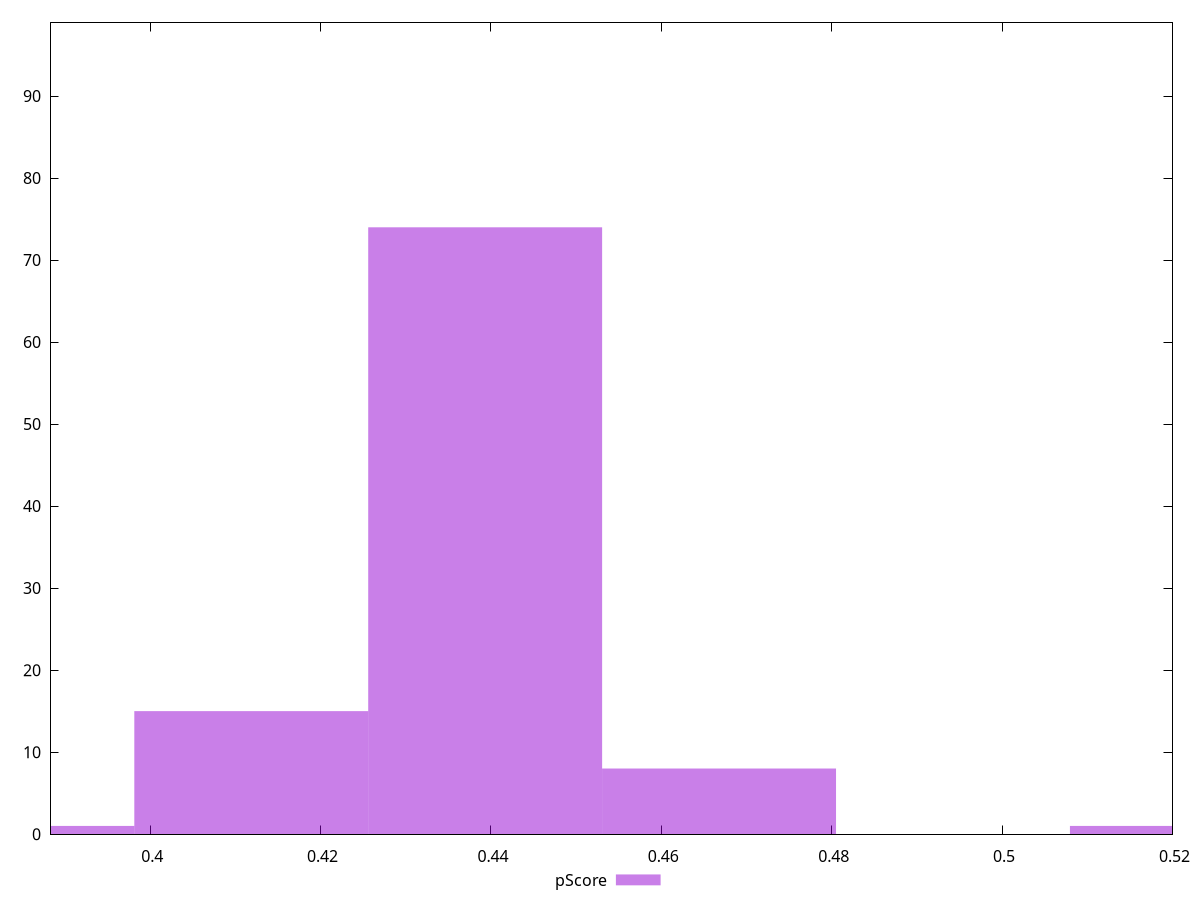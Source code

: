 reset

$pScore <<EOF
0.5216895910943999 1
0.4118602034955789 15
0.43931755039528414 74
0.4667748972949894 8
0.38440285659587364 1
EOF

set key outside below
set boxwidth 0.02745734689970526
set xrange [0.38823529411764707:0.52]
set yrange [0:99]
set trange [0:99]
set style fill transparent solid 0.5 noborder
set terminal svg size 640, 490 enhanced background rgb 'white'
set output "reports/report_00027_2021-02-24T12-40-31.850Z/uses-rel-preload/samples/card/pScore/histogram.svg"

plot $pScore title "pScore" with boxes

reset
